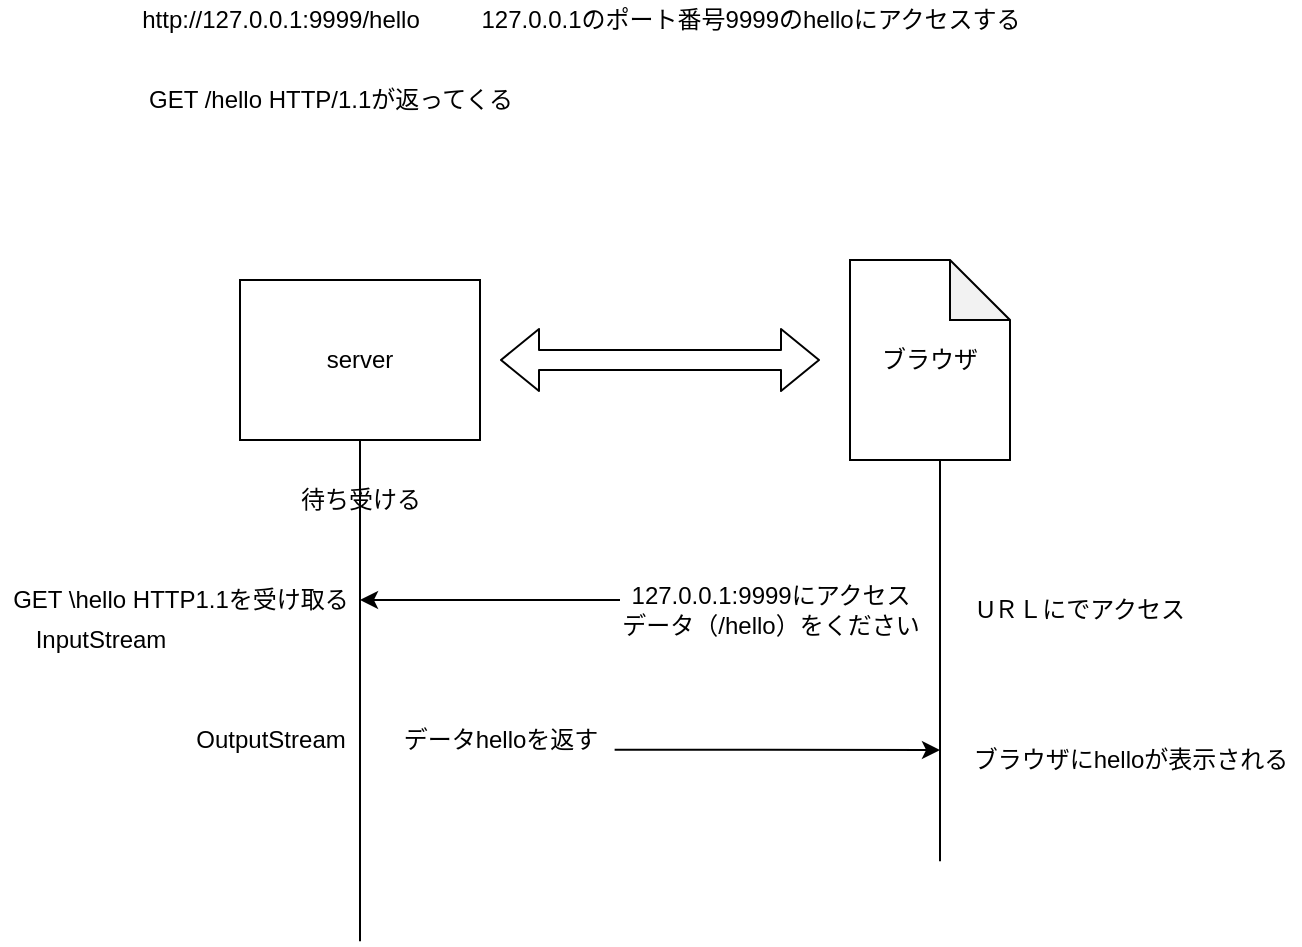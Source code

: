 <mxfile>
    <diagram id="9KtD7I4Yua5eTuYjHi5o" name="ページ1">
        <mxGraphModel dx="735" dy="543" grid="1" gridSize="10" guides="1" tooltips="1" connect="1" arrows="1" fold="1" page="1" pageScale="1" pageWidth="1169" pageHeight="827" math="0" shadow="0">
            <root>
                <mxCell id="0"/>
                <mxCell id="1" parent="0"/>
                <mxCell id="2" value="http://127.0.0.1:9999/hello" style="text;html=1;align=center;verticalAlign=middle;resizable=0;points=[];autosize=1;strokeColor=none;" vertex="1" parent="1">
                    <mxGeometry x="85" y="60" width="150" height="20" as="geometry"/>
                </mxCell>
                <mxCell id="3" value="127.0.0.1のポート番号9999のhelloにアクセスする" style="text;html=1;align=center;verticalAlign=middle;resizable=0;points=[];autosize=1;strokeColor=none;" vertex="1" parent="1">
                    <mxGeometry x="250" y="60" width="290" height="20" as="geometry"/>
                </mxCell>
                <mxCell id="4" value="GET /hello HTTP/1.1が返ってくる" style="text;html=1;align=center;verticalAlign=middle;resizable=0;points=[];autosize=1;strokeColor=none;" vertex="1" parent="1">
                    <mxGeometry x="85" y="100" width="200" height="20" as="geometry"/>
                </mxCell>
                <mxCell id="6" value="server" style="rounded=0;whiteSpace=wrap;html=1;" vertex="1" parent="1">
                    <mxGeometry x="140" y="200" width="120" height="80" as="geometry"/>
                </mxCell>
                <mxCell id="8" value="ブラウザ" style="shape=note;whiteSpace=wrap;html=1;backgroundOutline=1;darkOpacity=0.05;" vertex="1" parent="1">
                    <mxGeometry x="445" y="190" width="80" height="100" as="geometry"/>
                </mxCell>
                <mxCell id="9" value="" style="shape=flexArrow;endArrow=classic;startArrow=classic;html=1;" edge="1" parent="1">
                    <mxGeometry width="100" height="100" relative="1" as="geometry">
                        <mxPoint x="270" y="240" as="sourcePoint"/>
                        <mxPoint x="430" y="240" as="targetPoint"/>
                    </mxGeometry>
                </mxCell>
                <mxCell id="10" value="待ち受ける" style="text;html=1;align=center;verticalAlign=middle;resizable=0;points=[];autosize=1;strokeColor=none;" vertex="1" parent="1">
                    <mxGeometry x="160" y="300" width="80" height="20" as="geometry"/>
                </mxCell>
                <mxCell id="12" value="" style="endArrow=none;html=1;entryX=0.5;entryY=1;entryDx=0;entryDy=0;" edge="1" parent="1" target="6">
                    <mxGeometry width="50" height="50" relative="1" as="geometry">
                        <mxPoint x="200" y="530.579" as="sourcePoint"/>
                        <mxPoint x="200" y="340" as="targetPoint"/>
                    </mxGeometry>
                </mxCell>
                <mxCell id="13" value="" style="endArrow=none;html=1;entryX=0.5;entryY=1.5;entryDx=0;entryDy=0;entryPerimeter=0;" edge="1" parent="1">
                    <mxGeometry width="50" height="50" relative="1" as="geometry">
                        <mxPoint x="490" y="490.579" as="sourcePoint"/>
                        <mxPoint x="490" y="290" as="targetPoint"/>
                        <Array as="points">
                            <mxPoint x="490" y="390"/>
                        </Array>
                    </mxGeometry>
                </mxCell>
                <mxCell id="14" value="127.0.0.1:9999にアクセス&lt;br&gt;データ（/hello）をください" style="text;html=1;align=center;verticalAlign=middle;resizable=0;points=[];autosize=1;strokeColor=none;" vertex="1" parent="1">
                    <mxGeometry x="325" y="350" width="160" height="30" as="geometry"/>
                </mxCell>
                <mxCell id="15" value="" style="endArrow=classic;html=1;" edge="1" parent="1">
                    <mxGeometry width="50" height="50" relative="1" as="geometry">
                        <mxPoint x="330" y="360" as="sourcePoint"/>
                        <mxPoint x="200" y="360" as="targetPoint"/>
                    </mxGeometry>
                </mxCell>
                <mxCell id="16" value="GET \hello HTTP1.1を受け取る" style="text;html=1;align=center;verticalAlign=middle;resizable=0;points=[];autosize=1;strokeColor=none;" vertex="1" parent="1">
                    <mxGeometry x="20" y="350" width="180" height="20" as="geometry"/>
                </mxCell>
                <mxCell id="17" value="UＲＬにでアクセス" style="text;html=1;align=center;verticalAlign=middle;resizable=0;points=[];autosize=1;strokeColor=none;" vertex="1" parent="1">
                    <mxGeometry x="500" y="355" width="120" height="20" as="geometry"/>
                </mxCell>
                <mxCell id="18" value="データhelloを返す" style="text;html=1;align=center;verticalAlign=middle;resizable=0;points=[];autosize=1;strokeColor=none;" vertex="1" parent="1">
                    <mxGeometry x="215" y="420" width="110" height="20" as="geometry"/>
                </mxCell>
                <mxCell id="19" value="" style="endArrow=classic;html=1;exitX=1.021;exitY=0.741;exitDx=0;exitDy=0;exitPerimeter=0;" edge="1" parent="1" source="18">
                    <mxGeometry width="50" height="50" relative="1" as="geometry">
                        <mxPoint x="270" y="360" as="sourcePoint"/>
                        <mxPoint x="490" y="435" as="targetPoint"/>
                    </mxGeometry>
                </mxCell>
                <mxCell id="20" value="ブラウザにhelloが表示される" style="text;html=1;align=center;verticalAlign=middle;resizable=0;points=[];autosize=1;strokeColor=none;" vertex="1" parent="1">
                    <mxGeometry x="500" y="430" width="170" height="20" as="geometry"/>
                </mxCell>
                <mxCell id="21" value="InputStream&lt;br&gt;" style="text;html=1;align=center;verticalAlign=middle;resizable=0;points=[];autosize=1;strokeColor=none;" vertex="1" parent="1">
                    <mxGeometry x="30" y="370" width="80" height="20" as="geometry"/>
                </mxCell>
                <mxCell id="22" value="OutputStream&lt;br&gt;" style="text;html=1;align=center;verticalAlign=middle;resizable=0;points=[];autosize=1;strokeColor=none;" vertex="1" parent="1">
                    <mxGeometry x="110" y="420" width="90" height="20" as="geometry"/>
                </mxCell>
            </root>
        </mxGraphModel>
    </diagram>
</mxfile>